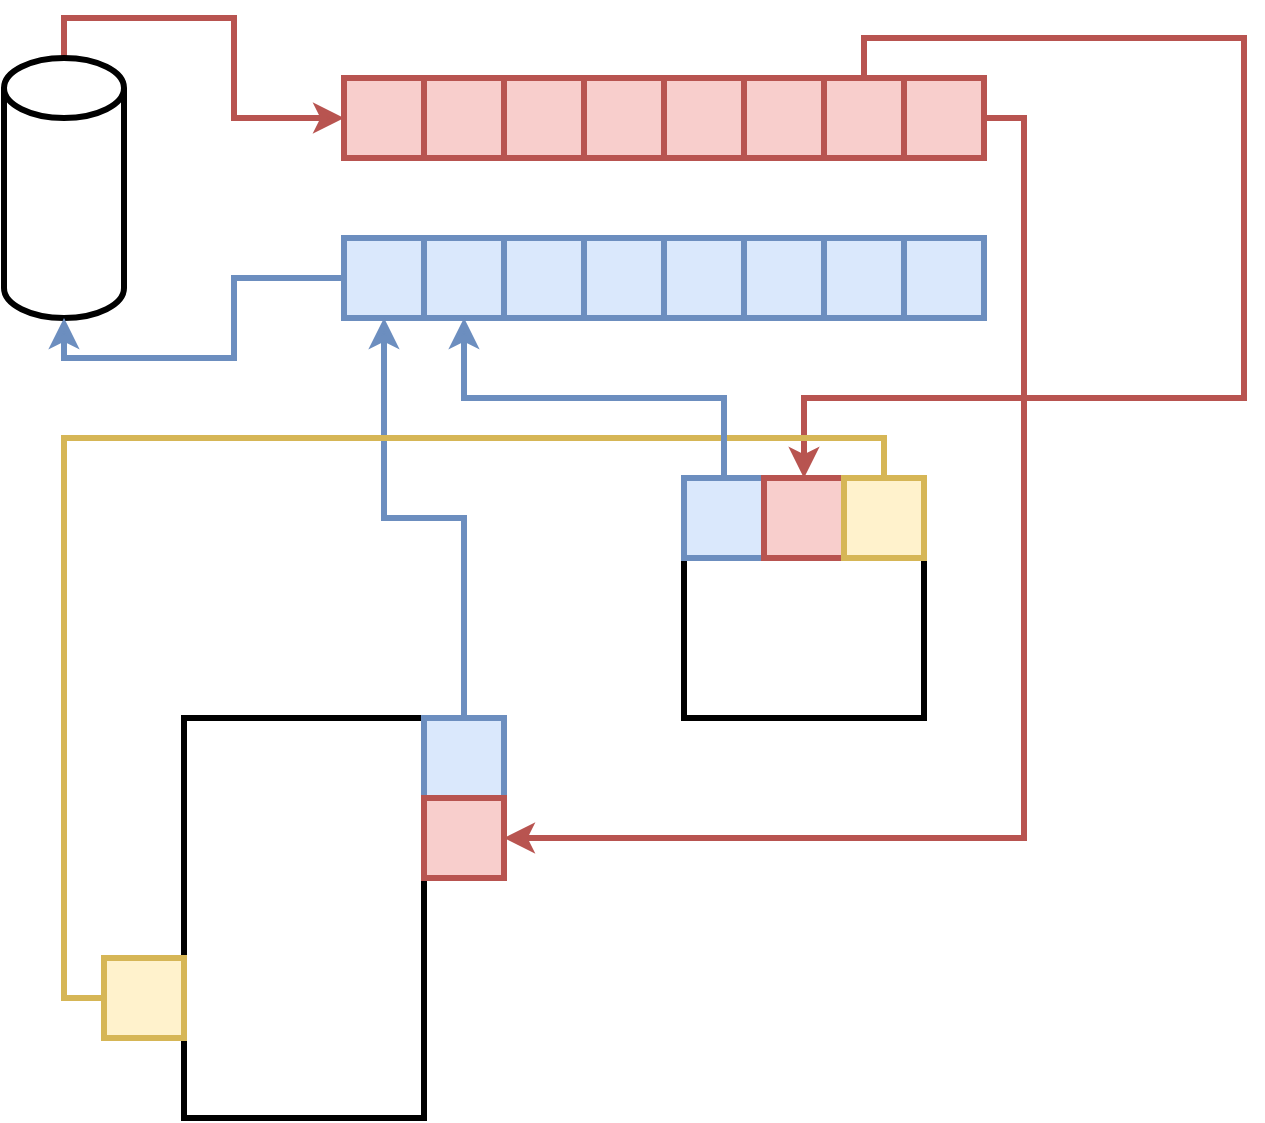 <mxfile version="15.4.0" type="device"><diagram id="BDVqi1lLlJfHxhsDLYdm" name="Page-1"><mxGraphModel dx="2128" dy="948" grid="1" gridSize="10" guides="1" tooltips="1" connect="1" arrows="1" fold="1" page="1" pageScale="1" pageWidth="850" pageHeight="1100" math="0" shadow="0"><root><mxCell id="0"/><mxCell id="1" parent="0"/><mxCell id="2vBwGOJglOLtMiZgpTC9-1" value="" style="rounded=0;whiteSpace=wrap;html=1;fillColor=#f8cecc;strokeColor=#b85450;strokeWidth=3;" vertex="1" parent="1"><mxGeometry x="120" y="360" width="40" height="40" as="geometry"/></mxCell><mxCell id="2vBwGOJglOLtMiZgpTC9-2" value="" style="rounded=0;whiteSpace=wrap;html=1;fillColor=#f8cecc;strokeColor=#b85450;strokeWidth=3;" vertex="1" parent="1"><mxGeometry x="160" y="360" width="40" height="40" as="geometry"/></mxCell><mxCell id="2vBwGOJglOLtMiZgpTC9-3" value="" style="rounded=0;whiteSpace=wrap;html=1;fillColor=#f8cecc;strokeColor=#b85450;strokeWidth=3;" vertex="1" parent="1"><mxGeometry x="200" y="360" width="40" height="40" as="geometry"/></mxCell><mxCell id="2vBwGOJglOLtMiZgpTC9-4" value="" style="rounded=0;whiteSpace=wrap;html=1;fillColor=#f8cecc;strokeColor=#b85450;strokeWidth=3;" vertex="1" parent="1"><mxGeometry x="240" y="360" width="40" height="40" as="geometry"/></mxCell><mxCell id="2vBwGOJglOLtMiZgpTC9-5" value="" style="rounded=0;whiteSpace=wrap;html=1;fillColor=#f8cecc;strokeColor=#b85450;strokeWidth=3;" vertex="1" parent="1"><mxGeometry x="280" y="360" width="40" height="40" as="geometry"/></mxCell><mxCell id="2vBwGOJglOLtMiZgpTC9-6" value="" style="rounded=0;whiteSpace=wrap;html=1;fillColor=#f8cecc;strokeColor=#b85450;strokeWidth=3;" vertex="1" parent="1"><mxGeometry x="320" y="360" width="40" height="40" as="geometry"/></mxCell><mxCell id="2vBwGOJglOLtMiZgpTC9-31" style="edgeStyle=orthogonalEdgeStyle;rounded=0;orthogonalLoop=1;jettySize=auto;html=1;exitX=0.5;exitY=0;exitDx=0;exitDy=0;strokeWidth=3;fillColor=#f8cecc;strokeColor=#b85450;entryX=0.5;entryY=0;entryDx=0;entryDy=0;" edge="1" parent="1" source="2vBwGOJglOLtMiZgpTC9-7" target="2vBwGOJglOLtMiZgpTC9-26"><mxGeometry relative="1" as="geometry"><mxPoint x="540" y="450" as="targetPoint"/><Array as="points"><mxPoint x="380" y="340"/><mxPoint x="570" y="340"/><mxPoint x="570" y="520"/><mxPoint x="350" y="520"/></Array></mxGeometry></mxCell><mxCell id="2vBwGOJglOLtMiZgpTC9-7" value="" style="rounded=0;whiteSpace=wrap;html=1;fillColor=#f8cecc;strokeColor=#b85450;strokeWidth=3;" vertex="1" parent="1"><mxGeometry x="360" y="360" width="40" height="40" as="geometry"/></mxCell><mxCell id="2vBwGOJglOLtMiZgpTC9-29" style="edgeStyle=orthogonalEdgeStyle;rounded=0;orthogonalLoop=1;jettySize=auto;html=1;exitX=1;exitY=0.5;exitDx=0;exitDy=0;entryX=1;entryY=0.5;entryDx=0;entryDy=0;strokeWidth=3;fillColor=#f8cecc;strokeColor=#b85450;" edge="1" parent="1" source="2vBwGOJglOLtMiZgpTC9-8" target="2vBwGOJglOLtMiZgpTC9-23"><mxGeometry relative="1" as="geometry"/></mxCell><mxCell id="2vBwGOJglOLtMiZgpTC9-8" value="" style="rounded=0;whiteSpace=wrap;html=1;fillColor=#f8cecc;strokeColor=#b85450;strokeWidth=3;" vertex="1" parent="1"><mxGeometry x="400" y="360" width="40" height="40" as="geometry"/></mxCell><mxCell id="2vBwGOJglOLtMiZgpTC9-18" style="edgeStyle=orthogonalEdgeStyle;rounded=0;orthogonalLoop=1;jettySize=auto;html=1;exitX=0.5;exitY=0;exitDx=0;exitDy=0;exitPerimeter=0;entryX=0;entryY=0.5;entryDx=0;entryDy=0;strokeWidth=3;fillColor=#f8cecc;strokeColor=#b85450;" edge="1" parent="1" source="2vBwGOJglOLtMiZgpTC9-9" target="2vBwGOJglOLtMiZgpTC9-1"><mxGeometry relative="1" as="geometry"/></mxCell><mxCell id="2vBwGOJglOLtMiZgpTC9-9" value="" style="shape=cylinder3;whiteSpace=wrap;html=1;boundedLbl=1;backgroundOutline=1;size=15;strokeWidth=3;" vertex="1" parent="1"><mxGeometry x="-50" y="350" width="60" height="130" as="geometry"/></mxCell><mxCell id="2vBwGOJglOLtMiZgpTC9-19" style="edgeStyle=orthogonalEdgeStyle;rounded=0;orthogonalLoop=1;jettySize=auto;html=1;exitX=0;exitY=0.5;exitDx=0;exitDy=0;entryX=0.5;entryY=1;entryDx=0;entryDy=0;entryPerimeter=0;strokeWidth=3;fillColor=#dae8fc;strokeColor=#6c8ebf;" edge="1" parent="1" source="2vBwGOJglOLtMiZgpTC9-10" target="2vBwGOJglOLtMiZgpTC9-9"><mxGeometry relative="1" as="geometry"/></mxCell><mxCell id="2vBwGOJglOLtMiZgpTC9-10" value="" style="rounded=0;whiteSpace=wrap;html=1;fillColor=#dae8fc;strokeColor=#6c8ebf;strokeWidth=3;" vertex="1" parent="1"><mxGeometry x="120" y="440" width="40" height="40" as="geometry"/></mxCell><mxCell id="2vBwGOJglOLtMiZgpTC9-11" value="" style="rounded=0;whiteSpace=wrap;html=1;fillColor=#dae8fc;strokeColor=#6c8ebf;strokeWidth=3;" vertex="1" parent="1"><mxGeometry x="160" y="440" width="40" height="40" as="geometry"/></mxCell><mxCell id="2vBwGOJglOLtMiZgpTC9-12" value="" style="rounded=0;whiteSpace=wrap;html=1;fillColor=#dae8fc;strokeColor=#6c8ebf;strokeWidth=3;" vertex="1" parent="1"><mxGeometry x="200" y="440" width="40" height="40" as="geometry"/></mxCell><mxCell id="2vBwGOJglOLtMiZgpTC9-13" value="" style="rounded=0;whiteSpace=wrap;html=1;fillColor=#dae8fc;strokeColor=#6c8ebf;strokeWidth=3;" vertex="1" parent="1"><mxGeometry x="240" y="440" width="40" height="40" as="geometry"/></mxCell><mxCell id="2vBwGOJglOLtMiZgpTC9-14" value="" style="rounded=0;whiteSpace=wrap;html=1;fillColor=#dae8fc;strokeColor=#6c8ebf;strokeWidth=3;" vertex="1" parent="1"><mxGeometry x="280" y="440" width="40" height="40" as="geometry"/></mxCell><mxCell id="2vBwGOJglOLtMiZgpTC9-15" value="" style="rounded=0;whiteSpace=wrap;html=1;fillColor=#dae8fc;strokeColor=#6c8ebf;strokeWidth=3;" vertex="1" parent="1"><mxGeometry x="320" y="440" width="40" height="40" as="geometry"/></mxCell><mxCell id="2vBwGOJglOLtMiZgpTC9-16" value="" style="rounded=0;whiteSpace=wrap;html=1;fillColor=#dae8fc;strokeColor=#6c8ebf;strokeWidth=3;" vertex="1" parent="1"><mxGeometry x="360" y="440" width="40" height="40" as="geometry"/></mxCell><mxCell id="2vBwGOJglOLtMiZgpTC9-17" value="" style="rounded=0;whiteSpace=wrap;html=1;fillColor=#dae8fc;strokeColor=#6c8ebf;strokeWidth=3;" vertex="1" parent="1"><mxGeometry x="400" y="440" width="40" height="40" as="geometry"/></mxCell><mxCell id="2vBwGOJglOLtMiZgpTC9-20" value="" style="rounded=0;whiteSpace=wrap;html=1;strokeWidth=3;" vertex="1" parent="1"><mxGeometry x="290" y="600" width="120" height="80" as="geometry"/></mxCell><mxCell id="2vBwGOJglOLtMiZgpTC9-21" value="" style="rounded=0;whiteSpace=wrap;html=1;strokeWidth=3;" vertex="1" parent="1"><mxGeometry x="40" y="680" width="120" height="200" as="geometry"/></mxCell><mxCell id="2vBwGOJglOLtMiZgpTC9-28" style="edgeStyle=orthogonalEdgeStyle;rounded=0;orthogonalLoop=1;jettySize=auto;html=1;exitX=0.5;exitY=0;exitDx=0;exitDy=0;entryX=0.5;entryY=1;entryDx=0;entryDy=0;strokeWidth=3;fillColor=#dae8fc;strokeColor=#6c8ebf;" edge="1" parent="1" source="2vBwGOJglOLtMiZgpTC9-22" target="2vBwGOJglOLtMiZgpTC9-10"><mxGeometry relative="1" as="geometry"/></mxCell><mxCell id="2vBwGOJglOLtMiZgpTC9-22" value="" style="rounded=0;whiteSpace=wrap;html=1;fillColor=#dae8fc;strokeColor=#6c8ebf;strokeWidth=3;" vertex="1" parent="1"><mxGeometry x="160" y="680" width="40" height="40" as="geometry"/></mxCell><mxCell id="2vBwGOJglOLtMiZgpTC9-23" value="" style="rounded=0;whiteSpace=wrap;html=1;fillColor=#f8cecc;strokeColor=#b85450;strokeWidth=3;" vertex="1" parent="1"><mxGeometry x="160" y="720" width="40" height="40" as="geometry"/></mxCell><mxCell id="2vBwGOJglOLtMiZgpTC9-32" style="edgeStyle=orthogonalEdgeStyle;rounded=0;orthogonalLoop=1;jettySize=auto;html=1;exitX=0;exitY=0.5;exitDx=0;exitDy=0;entryX=0.5;entryY=0;entryDx=0;entryDy=0;strokeWidth=3;fillColor=#fff2cc;strokeColor=#d6b656;endArrow=none;endFill=0;" edge="1" parent="1" source="2vBwGOJglOLtMiZgpTC9-24" target="2vBwGOJglOLtMiZgpTC9-27"><mxGeometry relative="1" as="geometry"/></mxCell><mxCell id="2vBwGOJglOLtMiZgpTC9-24" value="" style="rounded=0;whiteSpace=wrap;html=1;fillColor=#fff2cc;strokeColor=#d6b656;strokeWidth=3;" vertex="1" parent="1"><mxGeometry y="800" width="40" height="40" as="geometry"/></mxCell><mxCell id="2vBwGOJglOLtMiZgpTC9-33" style="edgeStyle=orthogonalEdgeStyle;rounded=0;orthogonalLoop=1;jettySize=auto;html=1;exitX=0.5;exitY=0;exitDx=0;exitDy=0;entryX=0.5;entryY=1;entryDx=0;entryDy=0;strokeWidth=3;fillColor=#dae8fc;strokeColor=#6c8ebf;" edge="1" parent="1" source="2vBwGOJglOLtMiZgpTC9-25" target="2vBwGOJglOLtMiZgpTC9-11"><mxGeometry relative="1" as="geometry"/></mxCell><mxCell id="2vBwGOJglOLtMiZgpTC9-25" value="" style="rounded=0;whiteSpace=wrap;html=1;fillColor=#dae8fc;strokeColor=#6c8ebf;strokeWidth=3;" vertex="1" parent="1"><mxGeometry x="290" y="560" width="40" height="40" as="geometry"/></mxCell><mxCell id="2vBwGOJglOLtMiZgpTC9-26" value="" style="rounded=0;whiteSpace=wrap;html=1;fillColor=#f8cecc;strokeColor=#b85450;strokeWidth=3;" vertex="1" parent="1"><mxGeometry x="330" y="560" width="40" height="40" as="geometry"/></mxCell><mxCell id="2vBwGOJglOLtMiZgpTC9-27" value="" style="rounded=0;whiteSpace=wrap;html=1;fillColor=#fff2cc;strokeColor=#d6b656;strokeWidth=3;" vertex="1" parent="1"><mxGeometry x="370" y="560" width="40" height="40" as="geometry"/></mxCell></root></mxGraphModel></diagram></mxfile>